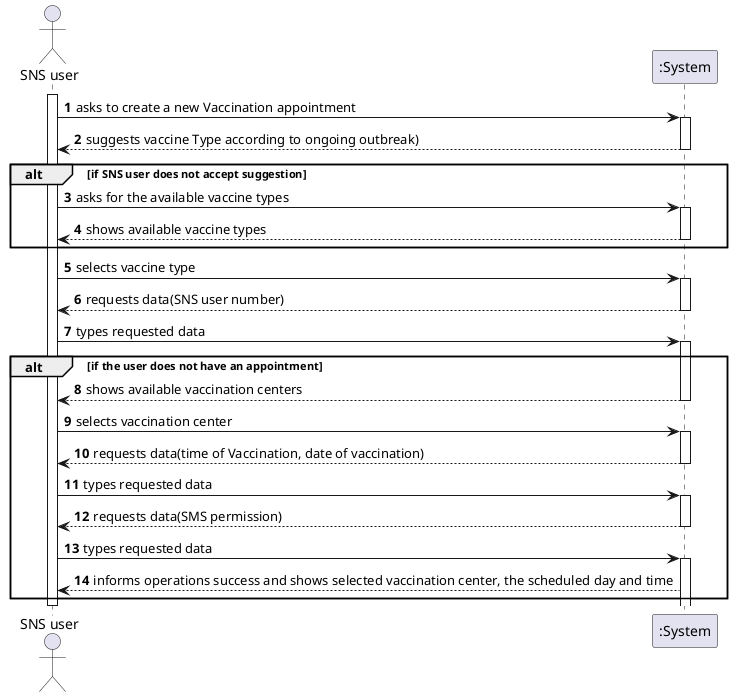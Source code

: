 @startuml
autonumber
actor "SNS user" as SNS

activate SNS
SNS -> ":System" : asks to create a new Vaccination appointment
activate ":System"
":System" --> SNS : suggests vaccine Type according to ongoing outbreak)
deactivate ":System"
alt if SNS user does not accept suggestion
SNS -> ":System":asks for the available vaccine types
activate ":System"
":System"--> SNS: shows available vaccine types
deactivate ":System"
end
SNS -> ":System" : selects vaccine type
activate ":System"
":System"--> SNS : requests data(SNS user number)
deactivate ":System"

SNS -> ":System": types requested data
activate ":System"


alt if the user does not have an appointment

":System"--> SNS : shows available vaccination centers

deactivate ":System"
SNS -> ":System":selects vaccination center
activate ":System"
":System"--> SNS : requests data(time of Vaccination, date of vaccination)
deactivate ":System"
SNS -> ":System":types requested data
activate ":System"
":System" --> SNS : requests data(SMS permission)
deactivate ":System"
SNS -> ":System":types requested data
activate ":System"
":System"--> SNS : informs operations success and shows selected vaccination center, the scheduled day and time
end
deactivate SNS

@enduml